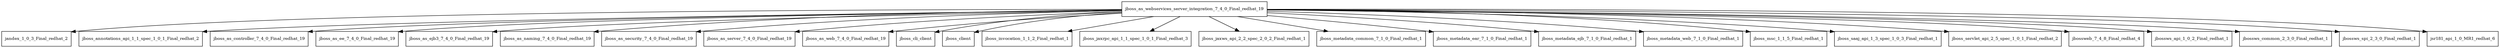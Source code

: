 digraph jboss_as_webservices_server_integration_7_4_0_Final_redhat_19_dependencies {
  node [shape = box, fontsize=10.0];
  jboss_as_webservices_server_integration_7_4_0_Final_redhat_19 -> jandex_1_0_3_Final_redhat_2;
  jboss_as_webservices_server_integration_7_4_0_Final_redhat_19 -> jboss_annotations_api_1_1_spec_1_0_1_Final_redhat_2;
  jboss_as_webservices_server_integration_7_4_0_Final_redhat_19 -> jboss_as_controller_7_4_0_Final_redhat_19;
  jboss_as_webservices_server_integration_7_4_0_Final_redhat_19 -> jboss_as_ee_7_4_0_Final_redhat_19;
  jboss_as_webservices_server_integration_7_4_0_Final_redhat_19 -> jboss_as_ejb3_7_4_0_Final_redhat_19;
  jboss_as_webservices_server_integration_7_4_0_Final_redhat_19 -> jboss_as_naming_7_4_0_Final_redhat_19;
  jboss_as_webservices_server_integration_7_4_0_Final_redhat_19 -> jboss_as_security_7_4_0_Final_redhat_19;
  jboss_as_webservices_server_integration_7_4_0_Final_redhat_19 -> jboss_as_server_7_4_0_Final_redhat_19;
  jboss_as_webservices_server_integration_7_4_0_Final_redhat_19 -> jboss_as_web_7_4_0_Final_redhat_19;
  jboss_as_webservices_server_integration_7_4_0_Final_redhat_19 -> jboss_cli_client;
  jboss_as_webservices_server_integration_7_4_0_Final_redhat_19 -> jboss_client;
  jboss_as_webservices_server_integration_7_4_0_Final_redhat_19 -> jboss_invocation_1_1_2_Final_redhat_1;
  jboss_as_webservices_server_integration_7_4_0_Final_redhat_19 -> jboss_jaxrpc_api_1_1_spec_1_0_1_Final_redhat_3;
  jboss_as_webservices_server_integration_7_4_0_Final_redhat_19 -> jboss_jaxws_api_2_2_spec_2_0_2_Final_redhat_1;
  jboss_as_webservices_server_integration_7_4_0_Final_redhat_19 -> jboss_metadata_common_7_1_0_Final_redhat_1;
  jboss_as_webservices_server_integration_7_4_0_Final_redhat_19 -> jboss_metadata_ear_7_1_0_Final_redhat_1;
  jboss_as_webservices_server_integration_7_4_0_Final_redhat_19 -> jboss_metadata_ejb_7_1_0_Final_redhat_1;
  jboss_as_webservices_server_integration_7_4_0_Final_redhat_19 -> jboss_metadata_web_7_1_0_Final_redhat_1;
  jboss_as_webservices_server_integration_7_4_0_Final_redhat_19 -> jboss_msc_1_1_5_Final_redhat_1;
  jboss_as_webservices_server_integration_7_4_0_Final_redhat_19 -> jboss_saaj_api_1_3_spec_1_0_3_Final_redhat_1;
  jboss_as_webservices_server_integration_7_4_0_Final_redhat_19 -> jboss_servlet_api_2_5_spec_1_0_1_Final_redhat_2;
  jboss_as_webservices_server_integration_7_4_0_Final_redhat_19 -> jbossweb_7_4_8_Final_redhat_4;
  jboss_as_webservices_server_integration_7_4_0_Final_redhat_19 -> jbossws_api_1_0_2_Final_redhat_1;
  jboss_as_webservices_server_integration_7_4_0_Final_redhat_19 -> jbossws_common_2_3_0_Final_redhat_1;
  jboss_as_webservices_server_integration_7_4_0_Final_redhat_19 -> jbossws_spi_2_3_0_Final_redhat_1;
  jboss_as_webservices_server_integration_7_4_0_Final_redhat_19 -> jsr181_api_1_0_MR1_redhat_6;
}
